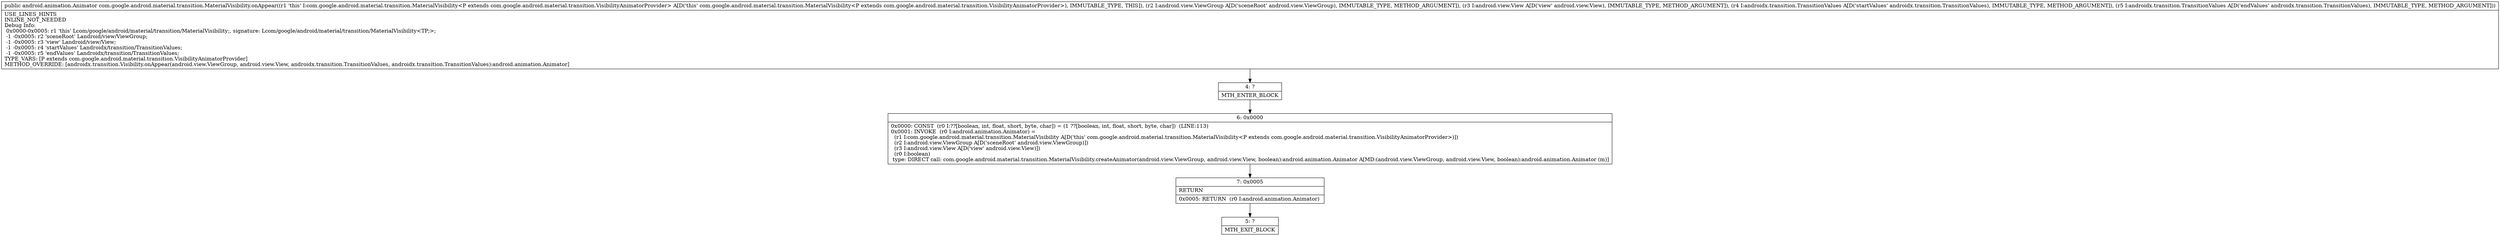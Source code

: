 digraph "CFG forcom.google.android.material.transition.MaterialVisibility.onAppear(Landroid\/view\/ViewGroup;Landroid\/view\/View;Landroidx\/transition\/TransitionValues;Landroidx\/transition\/TransitionValues;)Landroid\/animation\/Animator;" {
Node_4 [shape=record,label="{4\:\ ?|MTH_ENTER_BLOCK\l}"];
Node_6 [shape=record,label="{6\:\ 0x0000|0x0000: CONST  (r0 I:??[boolean, int, float, short, byte, char]) = (1 ??[boolean, int, float, short, byte, char])  (LINE:113)\l0x0001: INVOKE  (r0 I:android.animation.Animator) = \l  (r1 I:com.google.android.material.transition.MaterialVisibility A[D('this' com.google.android.material.transition.MaterialVisibility\<P extends com.google.android.material.transition.VisibilityAnimatorProvider\>)])\l  (r2 I:android.view.ViewGroup A[D('sceneRoot' android.view.ViewGroup)])\l  (r3 I:android.view.View A[D('view' android.view.View)])\l  (r0 I:boolean)\l type: DIRECT call: com.google.android.material.transition.MaterialVisibility.createAnimator(android.view.ViewGroup, android.view.View, boolean):android.animation.Animator A[MD:(android.view.ViewGroup, android.view.View, boolean):android.animation.Animator (m)]\l}"];
Node_7 [shape=record,label="{7\:\ 0x0005|RETURN\l|0x0005: RETURN  (r0 I:android.animation.Animator) \l}"];
Node_5 [shape=record,label="{5\:\ ?|MTH_EXIT_BLOCK\l}"];
MethodNode[shape=record,label="{public android.animation.Animator com.google.android.material.transition.MaterialVisibility.onAppear((r1 'this' I:com.google.android.material.transition.MaterialVisibility\<P extends com.google.android.material.transition.VisibilityAnimatorProvider\> A[D('this' com.google.android.material.transition.MaterialVisibility\<P extends com.google.android.material.transition.VisibilityAnimatorProvider\>), IMMUTABLE_TYPE, THIS]), (r2 I:android.view.ViewGroup A[D('sceneRoot' android.view.ViewGroup), IMMUTABLE_TYPE, METHOD_ARGUMENT]), (r3 I:android.view.View A[D('view' android.view.View), IMMUTABLE_TYPE, METHOD_ARGUMENT]), (r4 I:androidx.transition.TransitionValues A[D('startValues' androidx.transition.TransitionValues), IMMUTABLE_TYPE, METHOD_ARGUMENT]), (r5 I:androidx.transition.TransitionValues A[D('endValues' androidx.transition.TransitionValues), IMMUTABLE_TYPE, METHOD_ARGUMENT]))  | USE_LINES_HINTS\lINLINE_NOT_NEEDED\lDebug Info:\l  0x0000\-0x0005: r1 'this' Lcom\/google\/android\/material\/transition\/MaterialVisibility;, signature: Lcom\/google\/android\/material\/transition\/MaterialVisibility\<TP;\>;\l  \-1 \-0x0005: r2 'sceneRoot' Landroid\/view\/ViewGroup;\l  \-1 \-0x0005: r3 'view' Landroid\/view\/View;\l  \-1 \-0x0005: r4 'startValues' Landroidx\/transition\/TransitionValues;\l  \-1 \-0x0005: r5 'endValues' Landroidx\/transition\/TransitionValues;\lTYPE_VARS: [P extends com.google.android.material.transition.VisibilityAnimatorProvider]\lMETHOD_OVERRIDE: [androidx.transition.Visibility.onAppear(android.view.ViewGroup, android.view.View, androidx.transition.TransitionValues, androidx.transition.TransitionValues):android.animation.Animator]\l}"];
MethodNode -> Node_4;Node_4 -> Node_6;
Node_6 -> Node_7;
Node_7 -> Node_5;
}

